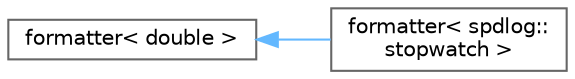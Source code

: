 digraph "类继承关系图"
{
 // LATEX_PDF_SIZE
  bgcolor="transparent";
  edge [fontname=Helvetica,fontsize=10,labelfontname=Helvetica,labelfontsize=10];
  node [fontname=Helvetica,fontsize=10,shape=box,height=0.2,width=0.4];
  rankdir="LR";
  Node0 [id="Node000000",label="formatter\< double \>",height=0.2,width=0.4,color="grey40", fillcolor="white", style="filled",URL="$structformatter.html",tooltip=" "];
  Node0 -> Node1 [id="edge250_Node000000_Node000001",dir="back",color="steelblue1",style="solid",tooltip=" "];
  Node1 [id="Node000001",label="formatter\< spdlog::\lstopwatch \>",height=0.2,width=0.4,color="grey40", fillcolor="white", style="filled",URL="$structfmt_1_1formatter_3_01spdlog_1_1stopwatch_01_4.html",tooltip=" "];
}
